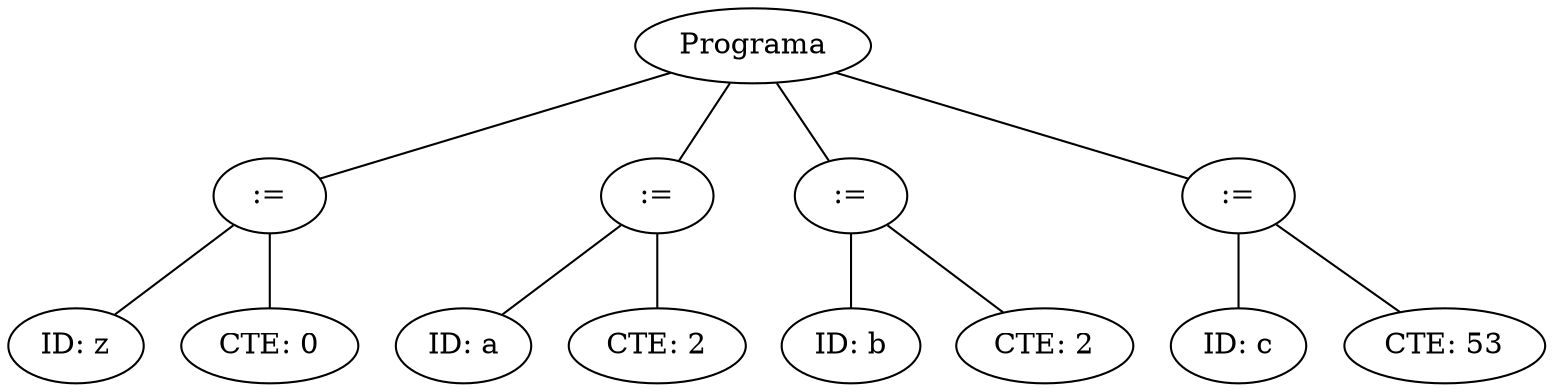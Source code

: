 graph G {nodo_programa [label="Programa"]
nodo_2074407503 [label=":="]
nodo_programa -- nodo_2074407503
nodo_189568618 [label="ID: z"]
nodo_2074407503 -- nodo_189568618
nodo_793589513 [label="CTE: 0"]
nodo_2074407503 -- nodo_793589513
nodo_20132171 [label=":="]
nodo_programa -- nodo_20132171
nodo_186370029 [label="ID: a"]
nodo_20132171 -- nodo_186370029
nodo_2094548358 [label="CTE: 2"]
nodo_20132171 -- nodo_2094548358
nodo_51228289 [label=":="]
nodo_programa -- nodo_51228289
nodo_455896770 [label="ID: b"]
nodo_51228289 -- nodo_455896770
nodo_1323165413 [label="CTE: 2"]
nodo_51228289 -- nodo_1323165413
nodo_1880587981 [label=":="]
nodo_programa -- nodo_1880587981
nodo_511754216 [label="ID: c"]
nodo_1880587981 -- nodo_511754216
nodo_1721931908 [label="CTE: 53"]
nodo_1880587981 -- nodo_1721931908
}
